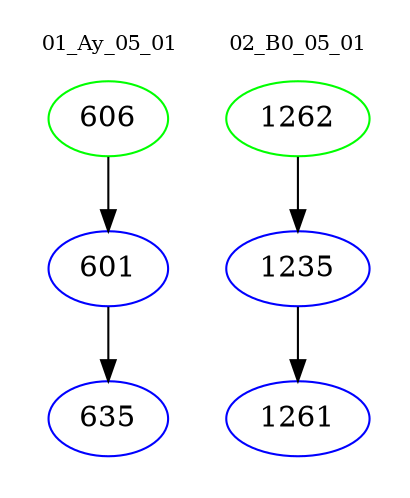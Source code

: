 digraph{
subgraph cluster_0 {
color = white
label = "01_Ay_05_01";
fontsize=10;
T0_606 [label="606", color="green"]
T0_606 -> T0_601 [color="black"]
T0_601 [label="601", color="blue"]
T0_601 -> T0_635 [color="black"]
T0_635 [label="635", color="blue"]
}
subgraph cluster_1 {
color = white
label = "02_B0_05_01";
fontsize=10;
T1_1262 [label="1262", color="green"]
T1_1262 -> T1_1235 [color="black"]
T1_1235 [label="1235", color="blue"]
T1_1235 -> T1_1261 [color="black"]
T1_1261 [label="1261", color="blue"]
}
}
